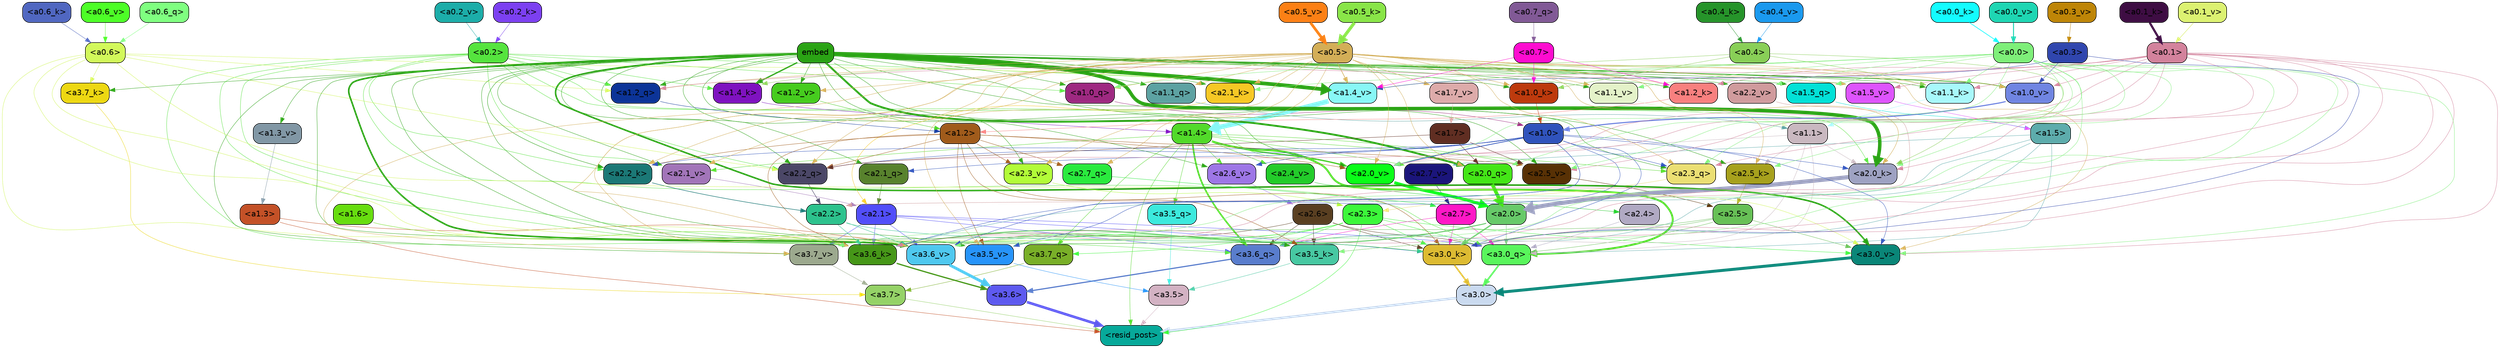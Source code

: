 strict digraph "" {
	graph [bgcolor=transparent,
		layout=dot,
		overlap=false,
		splines=true
	];
	"<a3.7>"	[color=black,
		fillcolor="#95d267",
		fontname=Helvetica,
		shape=box,
		style="filled, rounded"];
	"<resid_post>"	[color=black,
		fillcolor="#07a99a",
		fontname=Helvetica,
		shape=box,
		style="filled, rounded"];
	"<a3.7>" -> "<resid_post>"	[color="#95d267",
		penwidth=0.6239100098609924];
	"<a3.6>"	[color=black,
		fillcolor="#5e5aef",
		fontname=Helvetica,
		shape=box,
		style="filled, rounded"];
	"<a3.6>" -> "<resid_post>"	[color="#5e5aef",
		penwidth=4.569062113761902];
	"<a3.5>"	[color=black,
		fillcolor="#d3b2c3",
		fontname=Helvetica,
		shape=box,
		style="filled, rounded"];
	"<a3.5>" -> "<resid_post>"	[color="#d3b2c3",
		penwidth=0.6];
	"<a3.0>"	[color=black,
		fillcolor="#cadaef",
		fontname=Helvetica,
		shape=box,
		style="filled, rounded"];
	"<a3.0>" -> "<resid_post>"	[color="#cadaef",
		penwidth=4.283544182777405];
	"<a2.3>"	[color=black,
		fillcolor="#3cf73a",
		fontname=Helvetica,
		shape=box,
		style="filled, rounded"];
	"<a2.3>" -> "<resid_post>"	[color="#3cf73a",
		penwidth=0.6];
	"<a3.7_q>"	[color=black,
		fillcolor="#79af28",
		fontname=Helvetica,
		shape=box,
		style="filled, rounded"];
	"<a2.3>" -> "<a3.7_q>"	[color="#3cf73a",
		penwidth=0.6];
	"<a3.6_q>"	[color=black,
		fillcolor="#597dcd",
		fontname=Helvetica,
		shape=box,
		style="filled, rounded"];
	"<a2.3>" -> "<a3.6_q>"	[color="#3cf73a",
		penwidth=0.6];
	"<a3.0_q>"	[color=black,
		fillcolor="#59f55c",
		fontname=Helvetica,
		shape=box,
		style="filled, rounded"];
	"<a2.3>" -> "<a3.0_q>"	[color="#3cf73a",
		penwidth=0.6];
	"<a3.0_k>"	[color=black,
		fillcolor="#ddbb32",
		fontname=Helvetica,
		shape=box,
		style="filled, rounded"];
	"<a2.3>" -> "<a3.0_k>"	[color="#3cf73a",
		penwidth=0.6];
	"<a3.6_v>"	[color=black,
		fillcolor="#4fc8ef",
		fontname=Helvetica,
		shape=box,
		style="filled, rounded"];
	"<a2.3>" -> "<a3.6_v>"	[color="#3cf73a",
		penwidth=0.6];
	"<a3.5_v>"	[color=black,
		fillcolor="#2794fa",
		fontname=Helvetica,
		shape=box,
		style="filled, rounded"];
	"<a2.3>" -> "<a3.5_v>"	[color="#3cf73a",
		penwidth=0.6];
	"<a3.0_v>"	[color=black,
		fillcolor="#0a8678",
		fontname=Helvetica,
		shape=box,
		style="filled, rounded"];
	"<a2.3>" -> "<a3.0_v>"	[color="#3cf73a",
		penwidth=0.6];
	"<a1.4>"	[color=black,
		fillcolor="#52da2a",
		fontname=Helvetica,
		shape=box,
		style="filled, rounded"];
	"<a1.4>" -> "<resid_post>"	[color="#52da2a",
		penwidth=0.6];
	"<a1.4>" -> "<a3.7_q>"	[color="#52da2a",
		penwidth=0.6];
	"<a1.4>" -> "<a3.6_q>"	[color="#52da2a",
		penwidth=2.7934007048606873];
	"<a3.5_q>"	[color=black,
		fillcolor="#3ce9dd",
		fontname=Helvetica,
		shape=box,
		style="filled, rounded"];
	"<a1.4>" -> "<a3.5_q>"	[color="#52da2a",
		penwidth=0.6];
	"<a1.4>" -> "<a3.0_q>"	[color="#52da2a",
		penwidth=3.340754985809326];
	"<a2.3_q>"	[color=black,
		fillcolor="#ebdf73",
		fontname=Helvetica,
		shape=box,
		style="filled, rounded"];
	"<a1.4>" -> "<a2.3_q>"	[color="#52da2a",
		penwidth=0.6];
	"<a2.7_v>"	[color=black,
		fillcolor="#1b157b",
		fontname=Helvetica,
		shape=box,
		style="filled, rounded"];
	"<a1.4>" -> "<a2.7_v>"	[color="#52da2a",
		penwidth=0.6];
	"<a2.6_v>"	[color=black,
		fillcolor="#9d76e6",
		fontname=Helvetica,
		shape=box,
		style="filled, rounded"];
	"<a1.4>" -> "<a2.6_v>"	[color="#52da2a",
		penwidth=0.6];
	"<a2.5_v>"	[color=black,
		fillcolor="#583105",
		fontname=Helvetica,
		shape=box,
		style="filled, rounded"];
	"<a1.4>" -> "<a2.5_v>"	[color="#52da2a",
		penwidth=0.6];
	"<a2.4_v>"	[color=black,
		fillcolor="#23cc2a",
		fontname=Helvetica,
		shape=box,
		style="filled, rounded"];
	"<a1.4>" -> "<a2.4_v>"	[color="#52da2a",
		penwidth=0.6];
	"<a2.1_v>"	[color=black,
		fillcolor="#a275b9",
		fontname=Helvetica,
		shape=box,
		style="filled, rounded"];
	"<a1.4>" -> "<a2.1_v>"	[color="#52da2a",
		penwidth=0.6];
	"<a2.0_v>"	[color=black,
		fillcolor="#0afd18",
		fontname=Helvetica,
		shape=box,
		style="filled, rounded"];
	"<a1.4>" -> "<a2.0_v>"	[color="#52da2a",
		penwidth=2.268759250640869];
	"<a1.3>"	[color=black,
		fillcolor="#c45127",
		fontname=Helvetica,
		shape=box,
		style="filled, rounded"];
	"<a1.3>" -> "<resid_post>"	[color="#c45127",
		penwidth=0.6];
	"<a1.3>" -> "<a3.6_v>"	[color="#c45127",
		penwidth=0.6];
	"<a3.7_q>" -> "<a3.7>"	[color="#79af28",
		penwidth=0.6];
	"<a3.6_q>" -> "<a3.6>"	[color="#597dcd",
		penwidth=2.0347584784030914];
	"<a3.5_q>" -> "<a3.5>"	[color="#3ce9dd",
		penwidth=0.6];
	"<a3.0_q>" -> "<a3.0>"	[color="#59f55c",
		penwidth=2.8635367155075073];
	"<a3.7_k>"	[color=black,
		fillcolor="#edd812",
		fontname=Helvetica,
		shape=box,
		style="filled, rounded"];
	"<a3.7_k>" -> "<a3.7>"	[color="#edd812",
		penwidth=0.6];
	"<a3.6_k>"	[color=black,
		fillcolor="#469718",
		fontname=Helvetica,
		shape=box,
		style="filled, rounded"];
	"<a3.6_k>" -> "<a3.6>"	[color="#469718",
		penwidth=2.1760786175727844];
	"<a3.5_k>"	[color=black,
		fillcolor="#47c8a2",
		fontname=Helvetica,
		shape=box,
		style="filled, rounded"];
	"<a3.5_k>" -> "<a3.5>"	[color="#47c8a2",
		penwidth=0.6];
	"<a3.0_k>" -> "<a3.0>"	[color="#ddbb32",
		penwidth=2.632905662059784];
	"<a3.7_v>"	[color=black,
		fillcolor="#9ca98e",
		fontname=Helvetica,
		shape=box,
		style="filled, rounded"];
	"<a3.7_v>" -> "<a3.7>"	[color="#9ca98e",
		penwidth=0.6];
	"<a3.6_v>" -> "<a3.6>"	[color="#4fc8ef",
		penwidth=4.981305837631226];
	"<a3.5_v>" -> "<a3.5>"	[color="#2794fa",
		penwidth=0.6];
	"<a3.0_v>" -> "<a3.0>"	[color="#0a8678",
		penwidth=5.168330669403076];
	"<a2.7>"	[color=black,
		fillcolor="#fd17c6",
		fontname=Helvetica,
		shape=box,
		style="filled, rounded"];
	"<a2.7>" -> "<a3.6_q>"	[color="#fd17c6",
		penwidth=0.6];
	"<a2.7>" -> "<a3.0_q>"	[color="#fd17c6",
		penwidth=0.6];
	"<a2.7>" -> "<a3.0_k>"	[color="#fd17c6",
		penwidth=0.6];
	"<a2.6>"	[color=black,
		fillcolor="#593f21",
		fontname=Helvetica,
		shape=box,
		style="filled, rounded"];
	"<a2.6>" -> "<a3.6_q>"	[color="#593f21",
		penwidth=0.6];
	"<a2.6>" -> "<a3.0_q>"	[color="#593f21",
		penwidth=0.6];
	"<a2.6>" -> "<a3.6_k>"	[color="#593f21",
		penwidth=0.6];
	"<a2.6>" -> "<a3.5_k>"	[color="#593f21",
		penwidth=0.6];
	"<a2.6>" -> "<a3.0_k>"	[color="#593f21",
		penwidth=0.6];
	"<a2.1>"	[color=black,
		fillcolor="#524ef9",
		fontname=Helvetica,
		shape=box,
		style="filled, rounded"];
	"<a2.1>" -> "<a3.6_q>"	[color="#524ef9",
		penwidth=0.6];
	"<a2.1>" -> "<a3.0_q>"	[color="#524ef9",
		penwidth=0.6];
	"<a2.1>" -> "<a3.6_k>"	[color="#524ef9",
		penwidth=0.6];
	"<a2.1>" -> "<a3.0_k>"	[color="#524ef9",
		penwidth=0.6];
	"<a2.1>" -> "<a3.7_v>"	[color="#524ef9",
		penwidth=0.6];
	"<a2.1>" -> "<a3.6_v>"	[color="#524ef9",
		penwidth=0.6];
	"<a2.0>"	[color=black,
		fillcolor="#67ca69",
		fontname=Helvetica,
		shape=box,
		style="filled, rounded"];
	"<a2.0>" -> "<a3.6_q>"	[color="#67ca69",
		penwidth=0.6];
	"<a2.0>" -> "<a3.0_q>"	[color="#67ca69",
		penwidth=0.6];
	"<a2.0>" -> "<a3.6_k>"	[color="#67ca69",
		penwidth=1.6382827460765839];
	"<a2.0>" -> "<a3.0_k>"	[color="#67ca69",
		penwidth=2.161143198609352];
	"<a1.5>"	[color=black,
		fillcolor="#5dacac",
		fontname=Helvetica,
		shape=box,
		style="filled, rounded"];
	"<a1.5>" -> "<a3.6_q>"	[color="#5dacac",
		penwidth=0.6];
	"<a1.5>" -> "<a3.0_q>"	[color="#5dacac",
		penwidth=0.6];
	"<a1.5>" -> "<a3.6_k>"	[color="#5dacac",
		penwidth=0.6];
	"<a1.5>" -> "<a3.0_k>"	[color="#5dacac",
		penwidth=0.6];
	"<a1.5>" -> "<a2.7_v>"	[color="#5dacac",
		penwidth=0.6];
	"<a0.2>"	[color=black,
		fillcolor="#55e43e",
		fontname=Helvetica,
		shape=box,
		style="filled, rounded"];
	"<a0.2>" -> "<a3.6_q>"	[color="#55e43e",
		penwidth=0.6];
	"<a0.2>" -> "<a3.0_q>"	[color="#55e43e",
		penwidth=0.6];
	"<a0.2>" -> "<a3.6_k>"	[color="#55e43e",
		penwidth=0.6];
	"<a0.2>" -> "<a3.0_k>"	[color="#55e43e",
		penwidth=0.6];
	"<a2.2_q>"	[color=black,
		fillcolor="#4b4767",
		fontname=Helvetica,
		shape=box,
		style="filled, rounded"];
	"<a0.2>" -> "<a2.2_q>"	[color="#55e43e",
		penwidth=0.6];
	"<a2.2_k>"	[color=black,
		fillcolor="#1b7876",
		fontname=Helvetica,
		shape=box,
		style="filled, rounded"];
	"<a0.2>" -> "<a2.2_k>"	[color="#55e43e",
		penwidth=0.6];
	"<a2.0_k>"	[color=black,
		fillcolor="#9ea2c2",
		fontname=Helvetica,
		shape=box,
		style="filled, rounded"];
	"<a0.2>" -> "<a2.0_k>"	[color="#55e43e",
		penwidth=0.6];
	"<a0.2>" -> "<a2.1_v>"	[color="#55e43e",
		penwidth=0.6];
	"<a0.2>" -> "<a2.0_v>"	[color="#55e43e",
		penwidth=0.6];
	"<a1.2_q>"	[color=black,
		fillcolor="#0c3498",
		fontname=Helvetica,
		shape=box,
		style="filled, rounded"];
	"<a0.2>" -> "<a1.2_q>"	[color="#55e43e",
		penwidth=0.6];
	"<a1.0_q>"	[color=black,
		fillcolor="#9e2981",
		fontname=Helvetica,
		shape=box,
		style="filled, rounded"];
	"<a0.2>" -> "<a1.0_q>"	[color="#55e43e",
		penwidth=0.6];
	"<a1.4_k>"	[color=black,
		fillcolor="#7f12c0",
		fontname=Helvetica,
		shape=box,
		style="filled, rounded"];
	"<a0.2>" -> "<a1.4_k>"	[color="#55e43e",
		penwidth=0.6];
	"<a1.4_v>"	[color=black,
		fillcolor="#88f7f6",
		fontname=Helvetica,
		shape=box,
		style="filled, rounded"];
	"<a0.2>" -> "<a1.4_v>"	[color="#55e43e",
		penwidth=0.6];
	"<a2.5>"	[color=black,
		fillcolor="#67c056",
		fontname=Helvetica,
		shape=box,
		style="filled, rounded"];
	"<a2.5>" -> "<a3.0_q>"	[color="#67c056",
		penwidth=0.6];
	"<a2.5>" -> "<a3.0_k>"	[color="#67c056",
		penwidth=0.6];
	"<a2.5>" -> "<a3.6_v>"	[color="#67c056",
		penwidth=0.6];
	"<a2.5>" -> "<a3.0_v>"	[color="#67c056",
		penwidth=0.6];
	"<a2.4>"	[color=black,
		fillcolor="#b0a9c3",
		fontname=Helvetica,
		shape=box,
		style="filled, rounded"];
	"<a2.4>" -> "<a3.0_q>"	[color="#b0a9c3",
		penwidth=0.6];
	"<a1.1>"	[color=black,
		fillcolor="#c9b8c0",
		fontname=Helvetica,
		shape=box,
		style="filled, rounded"];
	"<a1.1>" -> "<a3.0_q>"	[color="#c9b8c0",
		penwidth=0.6];
	"<a1.1>" -> "<a3.0_k>"	[color="#c9b8c0",
		penwidth=0.6];
	"<a2.5_k>"	[color=black,
		fillcolor="#a7a11d",
		fontname=Helvetica,
		shape=box,
		style="filled, rounded"];
	"<a1.1>" -> "<a2.5_k>"	[color="#c9b8c0",
		penwidth=0.6];
	"<a1.1>" -> "<a2.0_k>"	[color="#c9b8c0",
		penwidth=0.6];
	"<a1.1>" -> "<a2.0_v>"	[color="#c9b8c0",
		penwidth=0.6];
	"<a0.6>"	[color=black,
		fillcolor="#d2f85a",
		fontname=Helvetica,
		shape=box,
		style="filled, rounded"];
	"<a0.6>" -> "<a3.7_k>"	[color="#d2f85a",
		penwidth=0.6];
	"<a0.6>" -> "<a3.6_k>"	[color="#d2f85a",
		penwidth=0.6];
	"<a0.6>" -> "<a3.0_k>"	[color="#d2f85a",
		penwidth=0.6];
	"<a0.6>" -> "<a3.6_v>"	[color="#d2f85a",
		penwidth=0.6];
	"<a0.6>" -> "<a3.0_v>"	[color="#d2f85a",
		penwidth=0.6];
	"<a0.6>" -> "<a2.2_q>"	[color="#d2f85a",
		penwidth=0.6];
	"<a0.6>" -> "<a1.2_q>"	[color="#d2f85a",
		penwidth=0.6];
	"<a0.6>" -> "<a1.4_v>"	[color="#d2f85a",
		penwidth=0.6];
	embed	[color=black,
		fillcolor="#2aa314",
		fontname=Helvetica,
		shape=box,
		style="filled, rounded"];
	embed -> "<a3.7_k>"	[color="#2aa314",
		penwidth=0.6];
	embed -> "<a3.6_k>"	[color="#2aa314",
		penwidth=0.6];
	embed -> "<a3.5_k>"	[color="#2aa314",
		penwidth=0.6];
	embed -> "<a3.0_k>"	[color="#2aa314",
		penwidth=0.6];
	embed -> "<a3.7_v>"	[color="#2aa314",
		penwidth=0.6];
	embed -> "<a3.6_v>"	[color="#2aa314",
		penwidth=2.7825746536254883];
	embed -> "<a3.5_v>"	[color="#2aa314",
		penwidth=0.6];
	embed -> "<a3.0_v>"	[color="#2aa314",
		penwidth=2.6950180530548096];
	embed -> "<a2.3_q>"	[color="#2aa314",
		penwidth=0.6];
	embed -> "<a2.2_q>"	[color="#2aa314",
		penwidth=0.6];
	"<a2.1_q>"	[color=black,
		fillcolor="#58822d",
		fontname=Helvetica,
		shape=box,
		style="filled, rounded"];
	embed -> "<a2.1_q>"	[color="#2aa314",
		penwidth=0.6];
	"<a2.0_q>"	[color=black,
		fillcolor="#44e617",
		fontname=Helvetica,
		shape=box,
		style="filled, rounded"];
	embed -> "<a2.0_q>"	[color="#2aa314",
		penwidth=3.305941343307495];
	embed -> "<a2.5_k>"	[color="#2aa314",
		penwidth=0.6];
	embed -> "<a2.2_k>"	[color="#2aa314",
		penwidth=0.6698317527770996];
	"<a2.1_k>"	[color=black,
		fillcolor="#f6c825",
		fontname=Helvetica,
		shape=box,
		style="filled, rounded"];
	embed -> "<a2.1_k>"	[color="#2aa314",
		penwidth=0.6];
	embed -> "<a2.0_k>"	[color="#2aa314",
		penwidth=6.12570995092392];
	embed -> "<a2.6_v>"	[color="#2aa314",
		penwidth=0.6];
	embed -> "<a2.5_v>"	[color="#2aa314",
		penwidth=0.6];
	"<a2.3_v>"	[color=black,
		fillcolor="#b2fc38",
		fontname=Helvetica,
		shape=box,
		style="filled, rounded"];
	embed -> "<a2.3_v>"	[color="#2aa314",
		penwidth=0.6];
	"<a2.2_v>"	[color=black,
		fillcolor="#d09b9d",
		fontname=Helvetica,
		shape=box,
		style="filled, rounded"];
	embed -> "<a2.2_v>"	[color="#2aa314",
		penwidth=0.6];
	embed -> "<a2.1_v>"	[color="#2aa314",
		penwidth=0.6];
	embed -> "<a2.0_v>"	[color="#2aa314",
		penwidth=0.6];
	"<a1.5_q>"	[color=black,
		fillcolor="#03e1d7",
		fontname=Helvetica,
		shape=box,
		style="filled, rounded"];
	embed -> "<a1.5_q>"	[color="#2aa314",
		penwidth=0.6];
	embed -> "<a1.2_q>"	[color="#2aa314",
		penwidth=0.6087074279785156];
	"<a1.1_q>"	[color=black,
		fillcolor="#5da2a2",
		fontname=Helvetica,
		shape=box,
		style="filled, rounded"];
	embed -> "<a1.1_q>"	[color="#2aa314",
		penwidth=0.6];
	embed -> "<a1.0_q>"	[color="#2aa314",
		penwidth=0.6];
	embed -> "<a1.4_k>"	[color="#2aa314",
		penwidth=2.1858973503112793];
	"<a1.2_k>"	[color=black,
		fillcolor="#f8807f",
		fontname=Helvetica,
		shape=box,
		style="filled, rounded"];
	embed -> "<a1.2_k>"	[color="#2aa314",
		penwidth=0.6];
	"<a1.1_k>"	[color=black,
		fillcolor="#a8f8fb",
		fontname=Helvetica,
		shape=box,
		style="filled, rounded"];
	embed -> "<a1.1_k>"	[color="#2aa314",
		penwidth=0.6];
	"<a1.0_k>"	[color=black,
		fillcolor="#bd3a0d",
		fontname=Helvetica,
		shape=box,
		style="filled, rounded"];
	embed -> "<a1.0_k>"	[color="#2aa314",
		penwidth=0.6];
	"<a1.5_v>"	[color=black,
		fillcolor="#de54fc",
		fontname=Helvetica,
		shape=box,
		style="filled, rounded"];
	embed -> "<a1.5_v>"	[color="#2aa314",
		penwidth=0.6];
	embed -> "<a1.4_v>"	[color="#2aa314",
		penwidth=6.590077131986618];
	"<a1.3_v>"	[color=black,
		fillcolor="#8197a5",
		fontname=Helvetica,
		shape=box,
		style="filled, rounded"];
	embed -> "<a1.3_v>"	[color="#2aa314",
		penwidth=0.6];
	"<a1.2_v>"	[color=black,
		fillcolor="#46cc1e",
		fontname=Helvetica,
		shape=box,
		style="filled, rounded"];
	embed -> "<a1.2_v>"	[color="#2aa314",
		penwidth=0.6];
	"<a1.1_v>"	[color=black,
		fillcolor="#e4f2c9",
		fontname=Helvetica,
		shape=box,
		style="filled, rounded"];
	embed -> "<a1.1_v>"	[color="#2aa314",
		penwidth=0.6];
	"<a1.0_v>"	[color=black,
		fillcolor="#7085e2",
		fontname=Helvetica,
		shape=box,
		style="filled, rounded"];
	embed -> "<a1.0_v>"	[color="#2aa314",
		penwidth=1.2076449394226074];
	"<a2.2>"	[color=black,
		fillcolor="#2dc28d",
		fontname=Helvetica,
		shape=box,
		style="filled, rounded"];
	"<a2.2>" -> "<a3.6_k>"	[color="#2dc28d",
		penwidth=0.6];
	"<a2.2>" -> "<a3.0_k>"	[color="#2dc28d",
		penwidth=0.6];
	"<a2.2>" -> "<a3.6_v>"	[color="#2dc28d",
		penwidth=0.6];
	"<a1.6>"	[color=black,
		fillcolor="#67dd0f",
		fontname=Helvetica,
		shape=box,
		style="filled, rounded"];
	"<a1.6>" -> "<a3.6_k>"	[color="#67dd0f",
		penwidth=0.6];
	"<a1.2>"	[color=black,
		fillcolor="#a05b1b",
		fontname=Helvetica,
		shape=box,
		style="filled, rounded"];
	"<a1.2>" -> "<a3.6_k>"	[color="#a05b1b",
		penwidth=0.6];
	"<a1.2>" -> "<a3.5_k>"	[color="#a05b1b",
		penwidth=0.6];
	"<a1.2>" -> "<a3.0_k>"	[color="#a05b1b",
		penwidth=0.6];
	"<a1.2>" -> "<a3.5_v>"	[color="#a05b1b",
		penwidth=0.6];
	"<a2.7_q>"	[color=black,
		fillcolor="#2aea3e",
		fontname=Helvetica,
		shape=box,
		style="filled, rounded"];
	"<a1.2>" -> "<a2.7_q>"	[color="#a05b1b",
		penwidth=0.6];
	"<a1.2>" -> "<a2.2_q>"	[color="#a05b1b",
		penwidth=0.6];
	"<a1.2>" -> "<a2.2_k>"	[color="#a05b1b",
		penwidth=0.6];
	"<a1.2>" -> "<a2.5_v>"	[color="#a05b1b",
		penwidth=0.6];
	"<a1.2>" -> "<a2.3_v>"	[color="#a05b1b",
		penwidth=0.6];
	"<a1.2>" -> "<a2.0_v>"	[color="#a05b1b",
		penwidth=0.6];
	"<a1.0>"	[color=black,
		fillcolor="#3053bc",
		fontname=Helvetica,
		shape=box,
		style="filled, rounded"];
	"<a1.0>" -> "<a3.6_k>"	[color="#3053bc",
		penwidth=0.6];
	"<a1.0>" -> "<a3.0_k>"	[color="#3053bc",
		penwidth=0.6];
	"<a1.0>" -> "<a3.6_v>"	[color="#3053bc",
		penwidth=0.6];
	"<a1.0>" -> "<a3.5_v>"	[color="#3053bc",
		penwidth=0.6];
	"<a1.0>" -> "<a3.0_v>"	[color="#3053bc",
		penwidth=0.6];
	"<a1.0>" -> "<a2.3_q>"	[color="#3053bc",
		penwidth=0.6];
	"<a1.0>" -> "<a2.2_q>"	[color="#3053bc",
		penwidth=0.6];
	"<a1.0>" -> "<a2.1_q>"	[color="#3053bc",
		penwidth=0.6];
	"<a1.0>" -> "<a2.2_k>"	[color="#3053bc",
		penwidth=0.6];
	"<a1.0>" -> "<a2.0_k>"	[color="#3053bc",
		penwidth=0.6];
	"<a1.0>" -> "<a2.6_v>"	[color="#3053bc",
		penwidth=0.6];
	"<a1.0>" -> "<a2.0_v>"	[color="#3053bc",
		penwidth=1.2213096618652344];
	"<a0.5>"	[color=black,
		fillcolor="#d3ae57",
		fontname=Helvetica,
		shape=box,
		style="filled, rounded"];
	"<a0.5>" -> "<a3.6_k>"	[color="#d3ae57",
		penwidth=0.6];
	"<a0.5>" -> "<a3.7_v>"	[color="#d3ae57",
		penwidth=0.6];
	"<a0.5>" -> "<a3.6_v>"	[color="#d3ae57",
		penwidth=0.6];
	"<a0.5>" -> "<a3.5_v>"	[color="#d3ae57",
		penwidth=0.6];
	"<a0.5>" -> "<a3.0_v>"	[color="#d3ae57",
		penwidth=0.6];
	"<a0.5>" -> "<a2.7_q>"	[color="#d3ae57",
		penwidth=0.6];
	"<a0.5>" -> "<a2.3_q>"	[color="#d3ae57",
		penwidth=0.6];
	"<a0.5>" -> "<a2.2_q>"	[color="#d3ae57",
		penwidth=0.6];
	"<a0.5>" -> "<a2.0_q>"	[color="#d3ae57",
		penwidth=0.6];
	"<a0.5>" -> "<a2.5_k>"	[color="#d3ae57",
		penwidth=0.6];
	"<a0.5>" -> "<a2.2_k>"	[color="#d3ae57",
		penwidth=0.6];
	"<a0.5>" -> "<a2.1_k>"	[color="#d3ae57",
		penwidth=0.6];
	"<a0.5>" -> "<a2.0_k>"	[color="#d3ae57",
		penwidth=0.6900839805603027];
	"<a0.5>" -> "<a2.3_v>"	[color="#d3ae57",
		penwidth=0.6];
	"<a0.5>" -> "<a2.1_v>"	[color="#d3ae57",
		penwidth=0.6];
	"<a0.5>" -> "<a2.0_v>"	[color="#d3ae57",
		penwidth=0.6];
	"<a0.5>" -> "<a1.2_q>"	[color="#d3ae57",
		penwidth=0.6];
	"<a0.5>" -> "<a1.1_q>"	[color="#d3ae57",
		penwidth=0.6];
	"<a0.5>" -> "<a1.0_q>"	[color="#d3ae57",
		penwidth=0.6];
	"<a0.5>" -> "<a1.2_k>"	[color="#d3ae57",
		penwidth=0.6];
	"<a0.5>" -> "<a1.1_k>"	[color="#d3ae57",
		penwidth=0.6];
	"<a0.5>" -> "<a1.0_k>"	[color="#d3ae57",
		penwidth=0.6];
	"<a1.7_v>"	[color=black,
		fillcolor="#ddabaa",
		fontname=Helvetica,
		shape=box,
		style="filled, rounded"];
	"<a0.5>" -> "<a1.7_v>"	[color="#d3ae57",
		penwidth=0.6];
	"<a0.5>" -> "<a1.5_v>"	[color="#d3ae57",
		penwidth=0.6];
	"<a0.5>" -> "<a1.4_v>"	[color="#d3ae57",
		penwidth=0.9985027313232422];
	"<a0.5>" -> "<a1.2_v>"	[color="#d3ae57",
		penwidth=0.6];
	"<a0.5>" -> "<a1.1_v>"	[color="#d3ae57",
		penwidth=0.6];
	"<a0.5>" -> "<a1.0_v>"	[color="#d3ae57",
		penwidth=0.6];
	"<a0.1>"	[color=black,
		fillcolor="#d3829c",
		fontname=Helvetica,
		shape=box,
		style="filled, rounded"];
	"<a0.1>" -> "<a3.6_k>"	[color="#d3829c",
		penwidth=0.6];
	"<a0.1>" -> "<a3.5_k>"	[color="#d3829c",
		penwidth=0.6];
	"<a0.1>" -> "<a3.0_k>"	[color="#d3829c",
		penwidth=0.6];
	"<a0.1>" -> "<a3.6_v>"	[color="#d3829c",
		penwidth=0.6];
	"<a0.1>" -> "<a3.0_v>"	[color="#d3829c",
		penwidth=0.6];
	"<a0.1>" -> "<a2.3_q>"	[color="#d3829c",
		penwidth=0.6];
	"<a0.1>" -> "<a2.2_q>"	[color="#d3829c",
		penwidth=0.6];
	"<a0.1>" -> "<a2.0_k>"	[color="#d3829c",
		penwidth=0.6];
	"<a0.1>" -> "<a2.5_v>"	[color="#d3829c",
		penwidth=0.6];
	"<a0.1>" -> "<a2.0_v>"	[color="#d3829c",
		penwidth=0.6];
	"<a0.1>" -> "<a1.2_q>"	[color="#d3829c",
		penwidth=0.6218185424804688];
	"<a0.1>" -> "<a1.2_k>"	[color="#d3829c",
		penwidth=0.6];
	"<a0.1>" -> "<a1.1_k>"	[color="#d3829c",
		penwidth=0.6];
	"<a0.1>" -> "<a1.5_v>"	[color="#d3829c",
		penwidth=0.6];
	"<a0.1>" -> "<a1.4_v>"	[color="#d3829c",
		penwidth=0.6];
	"<a0.1>" -> "<a1.0_v>"	[color="#d3829c",
		penwidth=0.6];
	"<a0.0>"	[color=black,
		fillcolor="#7eef79",
		fontname=Helvetica,
		shape=box,
		style="filled, rounded"];
	"<a0.0>" -> "<a3.5_k>"	[color="#7eef79",
		penwidth=0.6];
	"<a0.0>" -> "<a3.7_v>"	[color="#7eef79",
		penwidth=0.6];
	"<a0.0>" -> "<a3.6_v>"	[color="#7eef79",
		penwidth=0.6];
	"<a0.0>" -> "<a3.0_v>"	[color="#7eef79",
		penwidth=0.6];
	"<a0.0>" -> "<a2.3_q>"	[color="#7eef79",
		penwidth=0.6];
	"<a0.0>" -> "<a2.0_q>"	[color="#7eef79",
		penwidth=0.6];
	"<a0.0>" -> "<a2.5_k>"	[color="#7eef79",
		penwidth=0.6];
	"<a0.0>" -> "<a2.1_k>"	[color="#7eef79",
		penwidth=0.6];
	"<a0.0>" -> "<a2.0_k>"	[color="#7eef79",
		penwidth=0.6];
	"<a0.0>" -> "<a2.5_v>"	[color="#7eef79",
		penwidth=0.6];
	"<a0.0>" -> "<a2.2_v>"	[color="#7eef79",
		penwidth=0.6];
	"<a0.0>" -> "<a2.0_v>"	[color="#7eef79",
		penwidth=0.6];
	"<a0.0>" -> "<a1.5_q>"	[color="#7eef79",
		penwidth=0.6];
	"<a0.0>" -> "<a1.0_q>"	[color="#7eef79",
		penwidth=0.6];
	"<a0.0>" -> "<a1.1_k>"	[color="#7eef79",
		penwidth=0.6];
	"<a0.0>" -> "<a1.4_v>"	[color="#7eef79",
		penwidth=0.6];
	"<a0.0>" -> "<a1.1_v>"	[color="#7eef79",
		penwidth=0.6];
	"<a0.3>"	[color=black,
		fillcolor="#3046ae",
		fontname=Helvetica,
		shape=box,
		style="filled, rounded"];
	"<a0.3>" -> "<a3.0_k>"	[color="#3046ae",
		penwidth=0.6];
	"<a0.3>" -> "<a1.4_v>"	[color="#3046ae",
		penwidth=0.6];
	"<a0.3>" -> "<a1.0_v>"	[color="#3046ae",
		penwidth=0.6];
	"<a2.7_q>" -> "<a2.7>"	[color="#2aea3e",
		penwidth=0.6];
	"<a2.3_q>" -> "<a2.3>"	[color="#ebdf73",
		penwidth=0.6];
	"<a2.2_q>" -> "<a2.2>"	[color="#4b4767",
		penwidth=0.7553567886352539];
	"<a2.1_q>" -> "<a2.1>"	[color="#58822d",
		penwidth=0.6];
	"<a2.0_q>" -> "<a2.0>"	[color="#44e617",
		penwidth=6.256794691085815];
	"<a2.5_k>" -> "<a2.5>"	[color="#a7a11d",
		penwidth=0.6];
	"<a2.2_k>" -> "<a2.2>"	[color="#1b7876",
		penwidth=0.8854708671569824];
	"<a2.1_k>" -> "<a2.1>"	[color="#f6c825",
		penwidth=0.6];
	"<a2.0_k>" -> "<a2.0>"	[color="#9ea2c2",
		penwidth=7.231504917144775];
	"<a2.7_v>" -> "<a2.7>"	[color="#1b157b",
		penwidth=0.6];
	"<a2.6_v>" -> "<a2.6>"	[color="#9d76e6",
		penwidth=0.6];
	"<a2.5_v>" -> "<a2.5>"	[color="#583105",
		penwidth=0.6];
	"<a2.4_v>" -> "<a2.4>"	[color="#23cc2a",
		penwidth=0.6];
	"<a2.3_v>" -> "<a2.3>"	[color="#b2fc38",
		penwidth=0.6];
	"<a2.2_v>" -> "<a2.2>"	[color="#d09b9d",
		penwidth=0.6];
	"<a2.1_v>" -> "<a2.1>"	[color="#a275b9",
		penwidth=0.6];
	"<a2.0_v>" -> "<a2.0>"	[color="#0afd18",
		penwidth=5.231471925973892];
	"<a1.7>"	[color=black,
		fillcolor="#602e22",
		fontname=Helvetica,
		shape=box,
		style="filled, rounded"];
	"<a1.7>" -> "<a2.2_q>"	[color="#602e22",
		penwidth=0.6];
	"<a1.7>" -> "<a2.0_q>"	[color="#602e22",
		penwidth=0.6];
	"<a1.7>" -> "<a2.5_v>"	[color="#602e22",
		penwidth=0.6];
	"<a0.4>"	[color=black,
		fillcolor="#89cf57",
		fontname=Helvetica,
		shape=box,
		style="filled, rounded"];
	"<a0.4>" -> "<a2.0_k>"	[color="#89cf57",
		penwidth=0.6];
	"<a0.4>" -> "<a1.4_k>"	[color="#89cf57",
		penwidth=0.6];
	"<a0.4>" -> "<a1.1_k>"	[color="#89cf57",
		penwidth=0.6];
	"<a0.4>" -> "<a1.0_k>"	[color="#89cf57",
		penwidth=0.6];
	"<a1.5_q>" -> "<a1.5>"	[color="#03e1d7",
		penwidth=0.6];
	"<a1.2_q>" -> "<a1.2>"	[color="#0c3498",
		penwidth=0.6];
	"<a1.1_q>" -> "<a1.1>"	[color="#5da2a2",
		penwidth=0.6];
	"<a1.0_q>" -> "<a1.0>"	[color="#9e2981",
		penwidth=0.6];
	"<a1.4_k>" -> "<a1.4>"	[color="#7f12c0",
		penwidth=0.6];
	"<a1.2_k>" -> "<a1.2>"	[color="#f8807f",
		penwidth=0.6];
	"<a1.1_k>" -> "<a1.1>"	[color="#a8f8fb",
		penwidth=0.6];
	"<a1.0_k>" -> "<a1.0>"	[color="#bd3a0d",
		penwidth=0.6];
	"<a1.7_v>" -> "<a1.7>"	[color="#ddabaa",
		penwidth=0.6];
	"<a1.5_v>" -> "<a1.5>"	[color="#de54fc",
		penwidth=0.6];
	"<a1.4_v>" -> "<a1.4>"	[color="#88f7f6",
		penwidth=8.36684274673462];
	"<a1.3_v>" -> "<a1.3>"	[color="#8197a5",
		penwidth=0.6];
	"<a1.2_v>" -> "<a1.2>"	[color="#46cc1e",
		penwidth=0.6];
	"<a1.1_v>" -> "<a1.1>"	[color="#e4f2c9",
		penwidth=0.6];
	"<a1.0_v>" -> "<a1.0>"	[color="#7085e2",
		penwidth=1.9665732383728027];
	"<a0.7>"	[color=black,
		fillcolor="#fd0cd0",
		fontname=Helvetica,
		shape=box,
		style="filled, rounded"];
	"<a0.7>" -> "<a1.2_k>"	[color="#fd0cd0",
		penwidth=0.6];
	"<a0.7>" -> "<a1.0_k>"	[color="#fd0cd0",
		penwidth=0.6];
	"<a0.7>" -> "<a1.4_v>"	[color="#fd0cd0",
		penwidth=0.6];
	"<a0.7_q>"	[color=black,
		fillcolor="#815996",
		fontname=Helvetica,
		shape=box,
		style="filled, rounded"];
	"<a0.7_q>" -> "<a0.7>"	[color="#815996",
		penwidth=0.6];
	"<a0.6_q>"	[color=black,
		fillcolor="#7fff80",
		fontname=Helvetica,
		shape=box,
		style="filled, rounded"];
	"<a0.6_q>" -> "<a0.6>"	[color="#7fff80",
		penwidth=0.6];
	"<a0.6_k>"	[color=black,
		fillcolor="#5067c1",
		fontname=Helvetica,
		shape=box,
		style="filled, rounded"];
	"<a0.6_k>" -> "<a0.6>"	[color="#5067c1",
		penwidth=0.6];
	"<a0.5_k>"	[color=black,
		fillcolor="#89e548",
		fontname=Helvetica,
		shape=box,
		style="filled, rounded"];
	"<a0.5_k>" -> "<a0.5>"	[color="#89e548",
		penwidth=5.603226900100708];
	"<a0.4_k>"	[color=black,
		fillcolor="#26942a",
		fontname=Helvetica,
		shape=box,
		style="filled, rounded"];
	"<a0.4_k>" -> "<a0.4>"	[color="#26942a",
		penwidth=0.6];
	"<a0.2_k>"	[color=black,
		fillcolor="#7c40f1",
		fontname=Helvetica,
		shape=box,
		style="filled, rounded"];
	"<a0.2_k>" -> "<a0.2>"	[color="#7c40f1",
		penwidth=0.6];
	"<a0.1_k>"	[color=black,
		fillcolor="#3e0d43",
		fontname=Helvetica,
		shape=box,
		style="filled, rounded"];
	"<a0.1_k>" -> "<a0.1>"	[color="#3e0d43",
		penwidth=3.7429747581481934];
	"<a0.0_k>"	[color=black,
		fillcolor="#14fcff",
		fontname=Helvetica,
		shape=box,
		style="filled, rounded"];
	"<a0.0_k>" -> "<a0.0>"	[color="#14fcff",
		penwidth=1.106727123260498];
	"<a0.6_v>"	[color=black,
		fillcolor="#4dfe27",
		fontname=Helvetica,
		shape=box,
		style="filled, rounded"];
	"<a0.6_v>" -> "<a0.6>"	[color="#4dfe27",
		penwidth=0.6];
	"<a0.5_v>"	[color=black,
		fillcolor="#fc8015",
		fontname=Helvetica,
		shape=box,
		style="filled, rounded"];
	"<a0.5_v>" -> "<a0.5>"	[color="#fc8015",
		penwidth=4.667354106903076];
	"<a0.4_v>"	[color=black,
		fillcolor="#1a99ee",
		fontname=Helvetica,
		shape=box,
		style="filled, rounded"];
	"<a0.4_v>" -> "<a0.4>"	[color="#1a99ee",
		penwidth=0.6];
	"<a0.3_v>"	[color=black,
		fillcolor="#be8507",
		fontname=Helvetica,
		shape=box,
		style="filled, rounded"];
	"<a0.3_v>" -> "<a0.3>"	[color="#be8507",
		penwidth=0.6];
	"<a0.2_v>"	[color=black,
		fillcolor="#1cada9",
		fontname=Helvetica,
		shape=box,
		style="filled, rounded"];
	"<a0.2_v>" -> "<a0.2>"	[color="#1cada9",
		penwidth=0.6];
	"<a0.1_v>"	[color=black,
		fillcolor="#dcf171",
		fontname=Helvetica,
		shape=box,
		style="filled, rounded"];
	"<a0.1_v>" -> "<a0.1>"	[color="#dcf171",
		penwidth=0.8298110961914062];
	"<a0.0_v>"	[color=black,
		fillcolor="#1ed6b3",
		fontname=Helvetica,
		shape=box,
		style="filled, rounded"];
	"<a0.0_v>" -> "<a0.0>"	[color="#1ed6b3",
		penwidth=1.7084956169128418];
}
